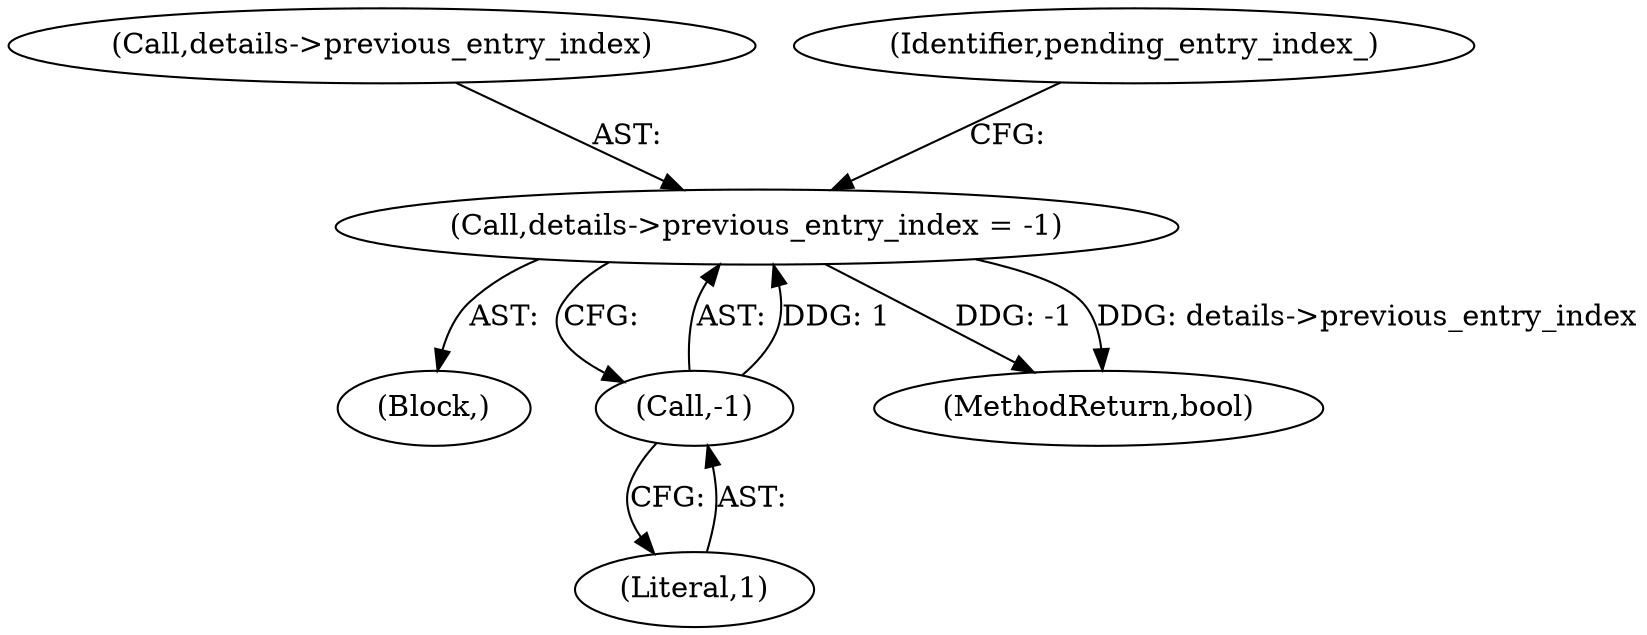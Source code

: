 digraph "0_Chrome_20d1c99d9b53a0b2b419aae0075494a9d0b86daf@pointer" {
"1000128" [label="(Call,details->previous_entry_index = -1)"];
"1000132" [label="(Call,-1)"];
"1000122" [label="(Block,)"];
"1000283" [label="(MethodReturn,bool)"];
"1000129" [label="(Call,details->previous_entry_index)"];
"1000137" [label="(Identifier,pending_entry_index_)"];
"1000132" [label="(Call,-1)"];
"1000133" [label="(Literal,1)"];
"1000128" [label="(Call,details->previous_entry_index = -1)"];
"1000128" -> "1000122"  [label="AST: "];
"1000128" -> "1000132"  [label="CFG: "];
"1000129" -> "1000128"  [label="AST: "];
"1000132" -> "1000128"  [label="AST: "];
"1000137" -> "1000128"  [label="CFG: "];
"1000128" -> "1000283"  [label="DDG: -1"];
"1000128" -> "1000283"  [label="DDG: details->previous_entry_index"];
"1000132" -> "1000128"  [label="DDG: 1"];
"1000132" -> "1000133"  [label="CFG: "];
"1000133" -> "1000132"  [label="AST: "];
}
